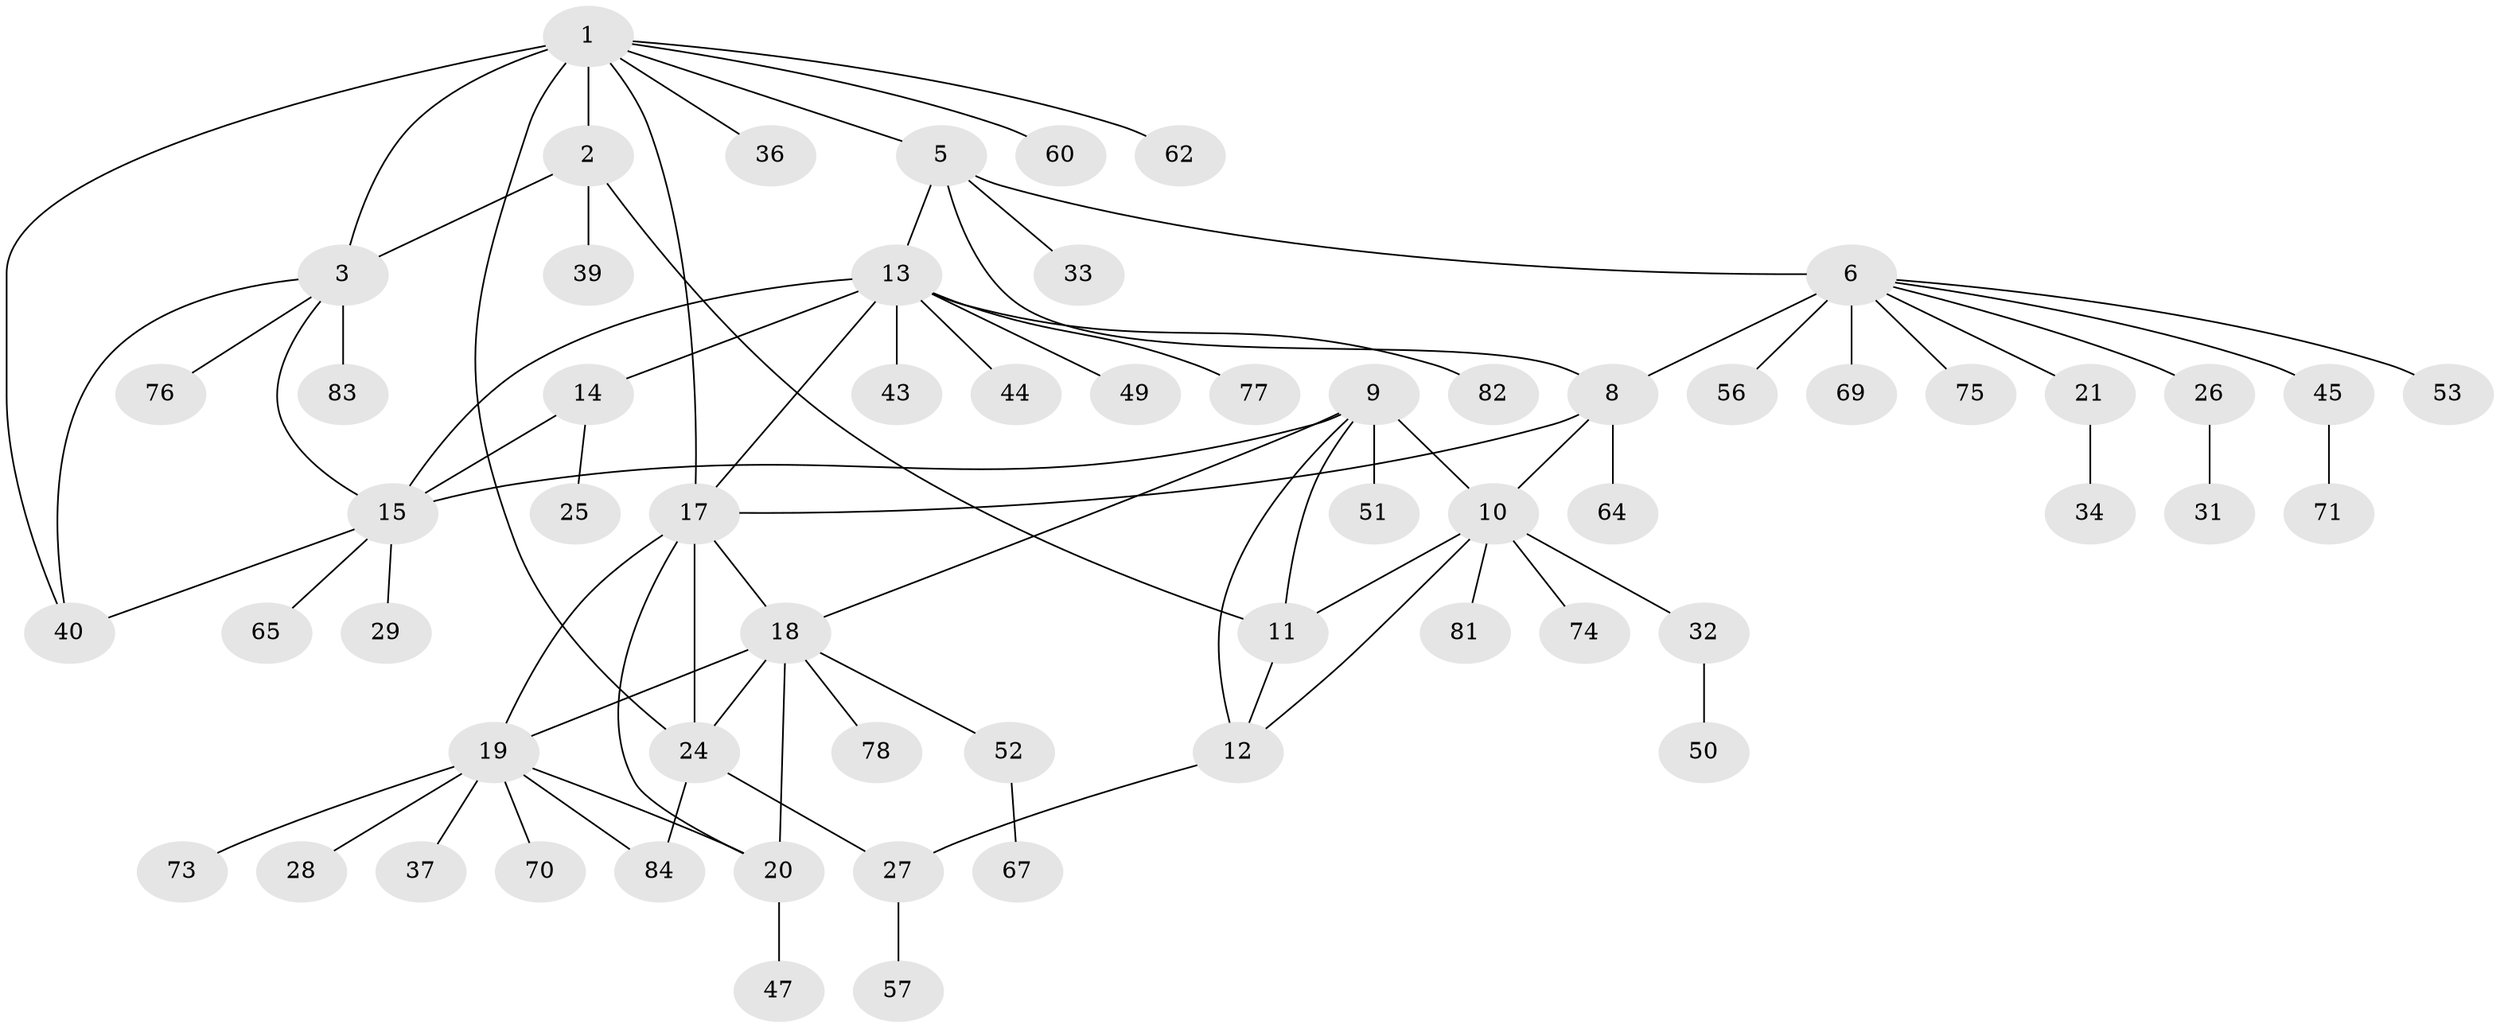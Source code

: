 // original degree distribution, {9: 0.023809523809523808, 6: 0.023809523809523808, 8: 0.047619047619047616, 4: 0.03571428571428571, 7: 0.047619047619047616, 5: 0.05952380952380952, 10: 0.011904761904761904, 3: 0.07142857142857142, 2: 0.09523809523809523, 1: 0.5833333333333334}
// Generated by graph-tools (version 1.1) at 2025/42/03/06/25 10:42:14]
// undirected, 61 vertices, 81 edges
graph export_dot {
graph [start="1"]
  node [color=gray90,style=filled];
  1 [super="+4"];
  2 [super="+61"];
  3 [super="+54"];
  5 [super="+72"];
  6 [super="+7"];
  8 [super="+35"];
  9 [super="+55"];
  10 [super="+48"];
  11 [super="+46"];
  12 [super="+59"];
  13 [super="+22"];
  14;
  15 [super="+16"];
  17 [super="+42"];
  18 [super="+38"];
  19 [super="+23"];
  20 [super="+41"];
  21 [super="+58"];
  24 [super="+30"];
  25;
  26 [super="+68"];
  27;
  28;
  29;
  31;
  32 [super="+79"];
  33;
  34;
  36;
  37;
  39;
  40 [super="+66"];
  43 [super="+80"];
  44;
  45;
  47;
  49;
  50;
  51 [super="+63"];
  52;
  53;
  56;
  57;
  60;
  62;
  64;
  65;
  67;
  69;
  70;
  71;
  73;
  74;
  75;
  76;
  77;
  78;
  81;
  82;
  83;
  84;
  1 -- 2 [weight=2];
  1 -- 3 [weight=2];
  1 -- 5;
  1 -- 17;
  1 -- 24;
  1 -- 36;
  1 -- 40;
  1 -- 62;
  1 -- 60;
  2 -- 3;
  2 -- 11;
  2 -- 39;
  3 -- 76;
  3 -- 83;
  3 -- 40;
  3 -- 15;
  5 -- 6 [weight=2];
  5 -- 8;
  5 -- 13;
  5 -- 33;
  6 -- 8 [weight=2];
  6 -- 69;
  6 -- 75;
  6 -- 45;
  6 -- 53;
  6 -- 21;
  6 -- 56;
  6 -- 26;
  8 -- 10;
  8 -- 17;
  8 -- 64;
  9 -- 10;
  9 -- 11;
  9 -- 12;
  9 -- 15;
  9 -- 18;
  9 -- 51;
  10 -- 11;
  10 -- 12;
  10 -- 32;
  10 -- 74;
  10 -- 81;
  11 -- 12;
  12 -- 27;
  13 -- 14;
  13 -- 15 [weight=2];
  13 -- 17;
  13 -- 43;
  13 -- 44;
  13 -- 49;
  13 -- 77;
  13 -- 82;
  14 -- 15 [weight=2];
  14 -- 25;
  15 -- 29;
  15 -- 65;
  15 -- 40;
  17 -- 18;
  17 -- 19;
  17 -- 20;
  17 -- 24;
  18 -- 19;
  18 -- 20;
  18 -- 52;
  18 -- 78;
  18 -- 24;
  19 -- 20;
  19 -- 37;
  19 -- 70;
  19 -- 84;
  19 -- 73;
  19 -- 28;
  20 -- 47;
  21 -- 34;
  24 -- 27;
  24 -- 84;
  26 -- 31;
  27 -- 57;
  32 -- 50;
  45 -- 71;
  52 -- 67;
}
